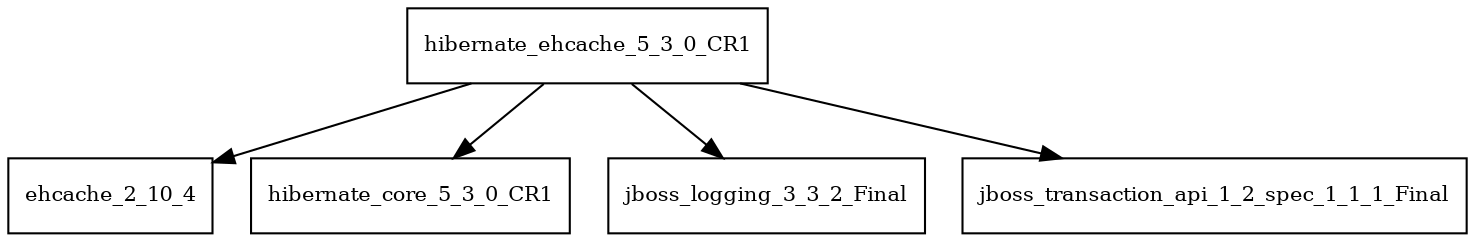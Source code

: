 digraph hibernate_ehcache_5_3_0_CR1_dependencies {
  node [shape = box, fontsize=10.0];
  hibernate_ehcache_5_3_0_CR1 -> ehcache_2_10_4;
  hibernate_ehcache_5_3_0_CR1 -> hibernate_core_5_3_0_CR1;
  hibernate_ehcache_5_3_0_CR1 -> jboss_logging_3_3_2_Final;
  hibernate_ehcache_5_3_0_CR1 -> jboss_transaction_api_1_2_spec_1_1_1_Final;
}
